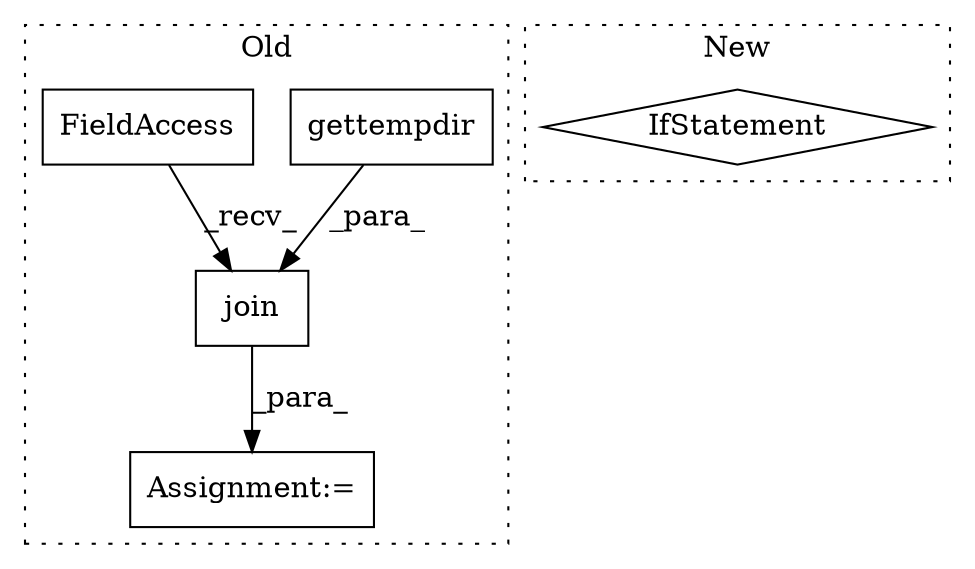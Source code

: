 digraph G {
subgraph cluster0 {
1 [label="gettempdir" a="32" s="423" l="12" shape="box"];
3 [label="join" a="32" s="409,448" l="5,1" shape="box"];
4 [label="FieldAccess" a="22" s="401" l="2" shape="box"];
5 [label="Assignment:=" a="7" s="400" l="1" shape="box"];
label = "Old";
style="dotted";
}
subgraph cluster1 {
2 [label="IfStatement" a="25" s="603,620" l="4,2" shape="diamond"];
label = "New";
style="dotted";
}
1 -> 3 [label="_para_"];
3 -> 5 [label="_para_"];
4 -> 3 [label="_recv_"];
}
